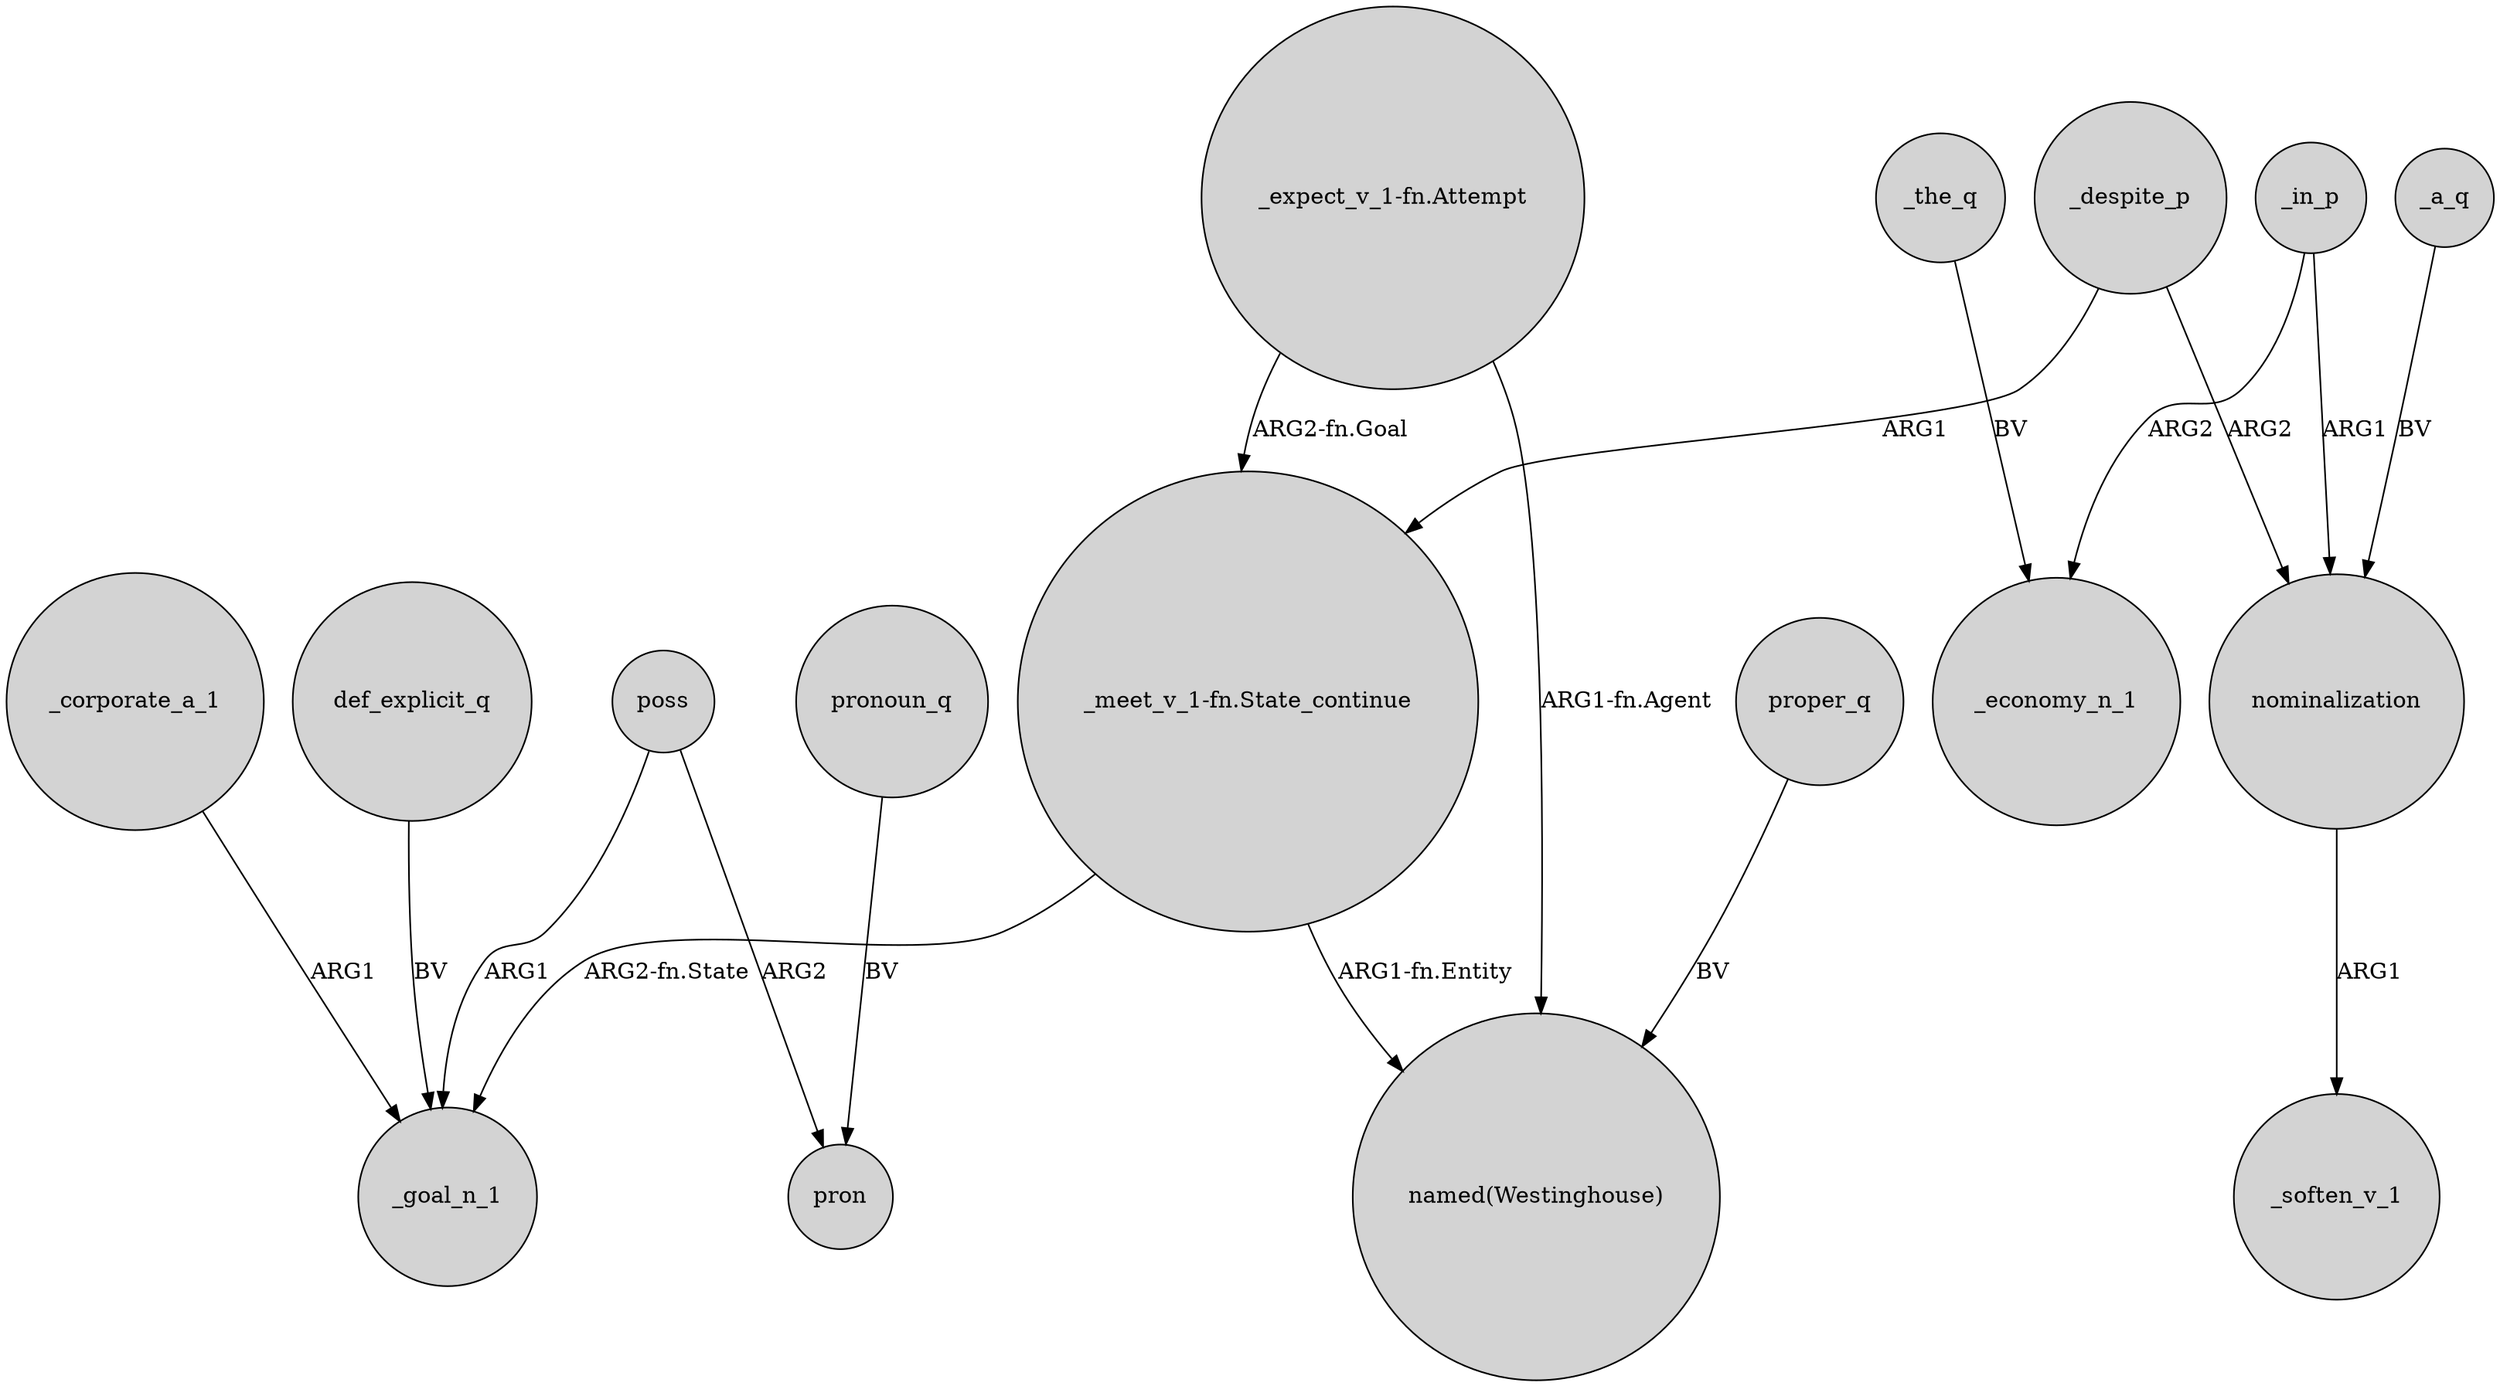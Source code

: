 digraph {
	node [shape=circle style=filled]
	poss -> _goal_n_1 [label=ARG1]
	_corporate_a_1 -> _goal_n_1 [label=ARG1]
	proper_q -> "named(Westinghouse)" [label=BV]
	"_expect_v_1-fn.Attempt" -> "named(Westinghouse)" [label="ARG1-fn.Agent"]
	"_meet_v_1-fn.State_continue" -> "named(Westinghouse)" [label="ARG1-fn.Entity"]
	_a_q -> nominalization [label=BV]
	_despite_p -> nominalization [label=ARG2]
	def_explicit_q -> _goal_n_1 [label=BV]
	_despite_p -> "_meet_v_1-fn.State_continue" [label=ARG1]
	"_meet_v_1-fn.State_continue" -> _goal_n_1 [label="ARG2-fn.State"]
	"_expect_v_1-fn.Attempt" -> "_meet_v_1-fn.State_continue" [label="ARG2-fn.Goal"]
	nominalization -> _soften_v_1 [label=ARG1]
	pronoun_q -> pron [label=BV]
	_in_p -> nominalization [label=ARG1]
	poss -> pron [label=ARG2]
	_the_q -> _economy_n_1 [label=BV]
	_in_p -> _economy_n_1 [label=ARG2]
}
